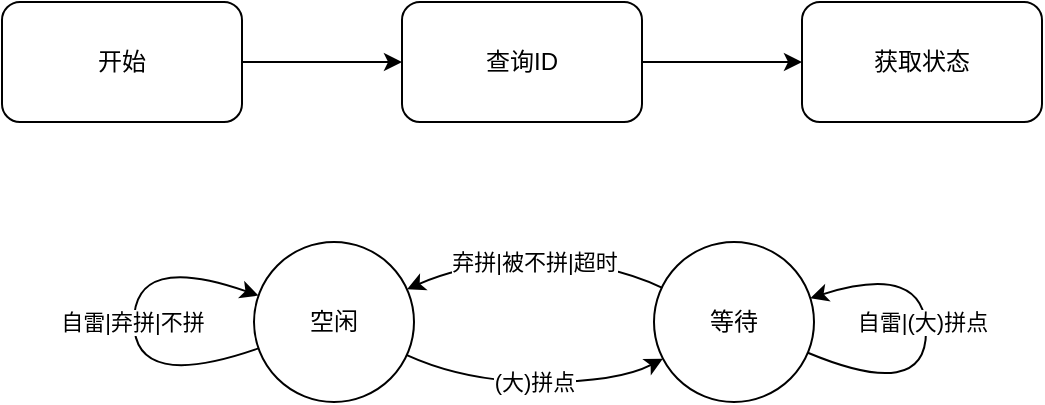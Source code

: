 <mxfile version="14.9.6" type="device"><diagram id="C5RBs43oDa-KdzZeNtuy" name="Page-1"><mxGraphModel dx="621" dy="552" grid="1" gridSize="10" guides="1" tooltips="1" connect="1" arrows="1" fold="1" page="1" pageScale="1" pageWidth="827" pageHeight="1169" math="0" shadow="0"><root><mxCell id="WIyWlLk6GJQsqaUBKTNV-0"/><mxCell id="WIyWlLk6GJQsqaUBKTNV-1" parent="WIyWlLk6GJQsqaUBKTNV-0"/><mxCell id="eDg_tcUuvDtjgkE50OBF-5" value="" style="edgeStyle=orthogonalEdgeStyle;rounded=0;orthogonalLoop=1;jettySize=auto;html=1;curved=1;" edge="1" parent="WIyWlLk6GJQsqaUBKTNV-1" source="eDg_tcUuvDtjgkE50OBF-3" target="eDg_tcUuvDtjgkE50OBF-4"><mxGeometry relative="1" as="geometry"/></mxCell><mxCell id="eDg_tcUuvDtjgkE50OBF-3" value="开始" style="rounded=1;whiteSpace=wrap;html=1;" vertex="1" parent="WIyWlLk6GJQsqaUBKTNV-1"><mxGeometry x="154" y="90" width="120" height="60" as="geometry"/></mxCell><mxCell id="eDg_tcUuvDtjgkE50OBF-7" value="" style="edgeStyle=orthogonalEdgeStyle;rounded=0;orthogonalLoop=1;jettySize=auto;html=1;curved=1;" edge="1" parent="WIyWlLk6GJQsqaUBKTNV-1" source="eDg_tcUuvDtjgkE50OBF-4" target="eDg_tcUuvDtjgkE50OBF-6"><mxGeometry relative="1" as="geometry"/></mxCell><mxCell id="eDg_tcUuvDtjgkE50OBF-4" value="查询ID" style="rounded=1;whiteSpace=wrap;html=1;" vertex="1" parent="WIyWlLk6GJQsqaUBKTNV-1"><mxGeometry x="354" y="90" width="120" height="60" as="geometry"/></mxCell><mxCell id="eDg_tcUuvDtjgkE50OBF-6" value="获取状态" style="whiteSpace=wrap;html=1;rounded=1;" vertex="1" parent="WIyWlLk6GJQsqaUBKTNV-1"><mxGeometry x="554" y="90" width="120" height="60" as="geometry"/></mxCell><mxCell id="eDg_tcUuvDtjgkE50OBF-10" value="空闲" style="ellipse;whiteSpace=wrap;html=1;aspect=fixed;" vertex="1" parent="WIyWlLk6GJQsqaUBKTNV-1"><mxGeometry x="280" y="210" width="80" height="80" as="geometry"/></mxCell><mxCell id="eDg_tcUuvDtjgkE50OBF-11" value="等待" style="ellipse;whiteSpace=wrap;html=1;aspect=fixed;" vertex="1" parent="WIyWlLk6GJQsqaUBKTNV-1"><mxGeometry x="480" y="210" width="80" height="80" as="geometry"/></mxCell><mxCell id="eDg_tcUuvDtjgkE50OBF-14" value="" style="endArrow=classic;html=1;curved=1;" edge="1" parent="WIyWlLk6GJQsqaUBKTNV-1" source="eDg_tcUuvDtjgkE50OBF-11" target="eDg_tcUuvDtjgkE50OBF-10"><mxGeometry width="50" height="50" relative="1" as="geometry"><mxPoint x="487" y="230" as="sourcePoint"/><mxPoint x="357.447" y="233.52" as="targetPoint"/><Array as="points"><mxPoint x="457" y="220"/><mxPoint x="387" y="220"/></Array></mxGeometry></mxCell><mxCell id="eDg_tcUuvDtjgkE50OBF-15" value="弃拼|被不拼|超时" style="edgeLabel;html=1;align=center;verticalAlign=middle;resizable=0;points=[];" vertex="1" connectable="0" parent="eDg_tcUuvDtjgkE50OBF-14"><mxGeometry x="-0.164" relative="1" as="geometry"><mxPoint x="-12" as="offset"/></mxGeometry></mxCell><mxCell id="eDg_tcUuvDtjgkE50OBF-16" value="" style="endArrow=none;html=1;endFill=0;startArrow=classic;startFill=1;curved=1;" edge="1" parent="WIyWlLk6GJQsqaUBKTNV-1" source="eDg_tcUuvDtjgkE50OBF-11" target="eDg_tcUuvDtjgkE50OBF-10"><mxGeometry width="50" height="50" relative="1" as="geometry"><mxPoint x="485.6" y="270.44" as="sourcePoint"/><mxPoint x="360" y="270.0" as="targetPoint"/><Array as="points"><mxPoint x="462" y="280"/><mxPoint x="386" y="280"/></Array></mxGeometry></mxCell><mxCell id="eDg_tcUuvDtjgkE50OBF-17" value="(大)拼点" style="edgeLabel;html=1;align=center;verticalAlign=middle;resizable=0;points=[];" vertex="1" connectable="0" parent="eDg_tcUuvDtjgkE50OBF-16"><mxGeometry x="-0.164" relative="1" as="geometry"><mxPoint x="-12" as="offset"/></mxGeometry></mxCell><mxCell id="eDg_tcUuvDtjgkE50OBF-25" value="" style="endArrow=classic;html=1;curved=1;" edge="1" parent="WIyWlLk6GJQsqaUBKTNV-1" source="eDg_tcUuvDtjgkE50OBF-11" target="eDg_tcUuvDtjgkE50OBF-11"><mxGeometry width="50" height="50" relative="1" as="geometry"><mxPoint x="536" y="300" as="sourcePoint"/><mxPoint x="586" y="250" as="targetPoint"/><Array as="points"><mxPoint x="616" y="290"/><mxPoint x="616" y="220"/></Array></mxGeometry></mxCell><mxCell id="eDg_tcUuvDtjgkE50OBF-26" value="自雷|(大)拼点" style="edgeLabel;html=1;align=center;verticalAlign=middle;resizable=0;points=[];" vertex="1" connectable="0" parent="eDg_tcUuvDtjgkE50OBF-25"><mxGeometry x="0.089" y="1" relative="1" as="geometry"><mxPoint x="-1" y="2" as="offset"/></mxGeometry></mxCell><mxCell id="eDg_tcUuvDtjgkE50OBF-27" value="" style="endArrow=classic;html=1;curved=1;" edge="1" parent="WIyWlLk6GJQsqaUBKTNV-1" source="eDg_tcUuvDtjgkE50OBF-10" target="eDg_tcUuvDtjgkE50OBF-10"><mxGeometry width="50" height="50" relative="1" as="geometry"><mxPoint x="184.463" y="260.385" as="sourcePoint"/><mxPoint x="185.751" y="233.173" as="targetPoint"/><Array as="points"><mxPoint x="220" y="285"/><mxPoint x="220" y="215"/></Array></mxGeometry></mxCell><mxCell id="eDg_tcUuvDtjgkE50OBF-28" value="自雷|弃拼|不拼" style="edgeLabel;html=1;align=center;verticalAlign=middle;resizable=0;points=[];" vertex="1" connectable="0" parent="eDg_tcUuvDtjgkE50OBF-27"><mxGeometry x="0.089" y="1" relative="1" as="geometry"><mxPoint y="9" as="offset"/></mxGeometry></mxCell></root></mxGraphModel></diagram></mxfile>